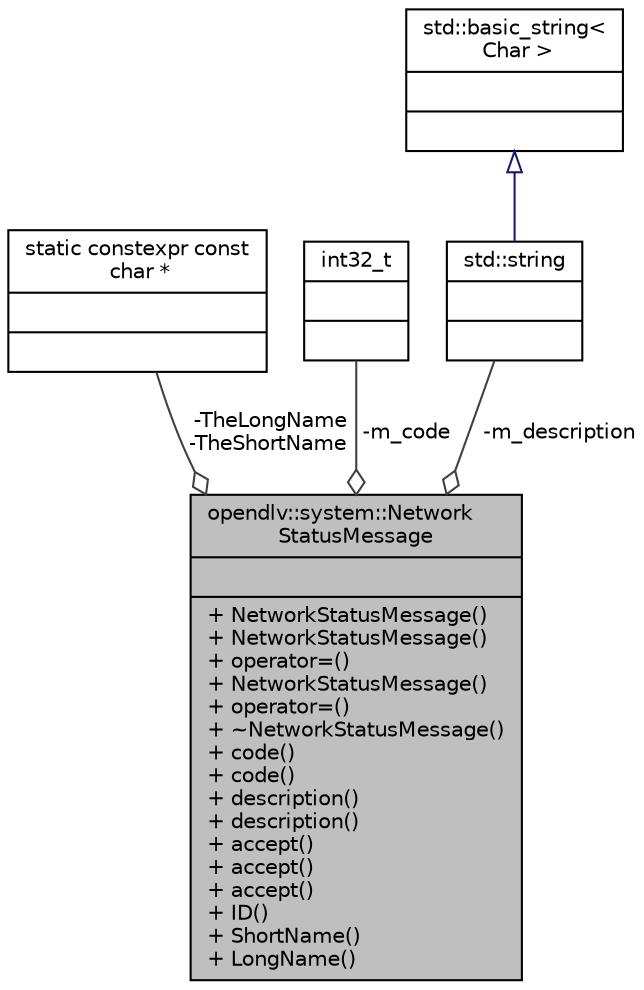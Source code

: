 digraph "opendlv::system::NetworkStatusMessage"
{
 // LATEX_PDF_SIZE
  edge [fontname="Helvetica",fontsize="10",labelfontname="Helvetica",labelfontsize="10"];
  node [fontname="Helvetica",fontsize="10",shape=record];
  Node1 [label="{opendlv::system::Network\lStatusMessage\n||+ NetworkStatusMessage()\l+ NetworkStatusMessage()\l+ operator=()\l+ NetworkStatusMessage()\l+ operator=()\l+ ~NetworkStatusMessage()\l+ code()\l+ code()\l+ description()\l+ description()\l+ accept()\l+ accept()\l+ accept()\l+ ID()\l+ ShortName()\l+ LongName()\l}",height=0.2,width=0.4,color="black", fillcolor="grey75", style="filled", fontcolor="black",tooltip=" "];
  Node2 -> Node1 [color="grey25",fontsize="10",style="solid",label=" -TheLongName\n-TheShortName" ,arrowhead="odiamond"];
  Node2 [label="{static constexpr const\l char *\n||}",height=0.2,width=0.4,color="black", fillcolor="white", style="filled",tooltip=" "];
  Node3 -> Node1 [color="grey25",fontsize="10",style="solid",label=" -m_code" ,arrowhead="odiamond"];
  Node3 [label="{int32_t\n||}",height=0.2,width=0.4,color="black", fillcolor="white", style="filled",tooltip=" "];
  Node4 -> Node1 [color="grey25",fontsize="10",style="solid",label=" -m_description" ,arrowhead="odiamond"];
  Node4 [label="{std::string\n||}",height=0.2,width=0.4,color="black", fillcolor="white", style="filled",tooltip=" "];
  Node5 -> Node4 [dir="back",color="midnightblue",fontsize="10",style="solid",arrowtail="onormal"];
  Node5 [label="{std::basic_string\<\l Char \>\n||}",height=0.2,width=0.4,color="black", fillcolor="white", style="filled",tooltip=" "];
}
